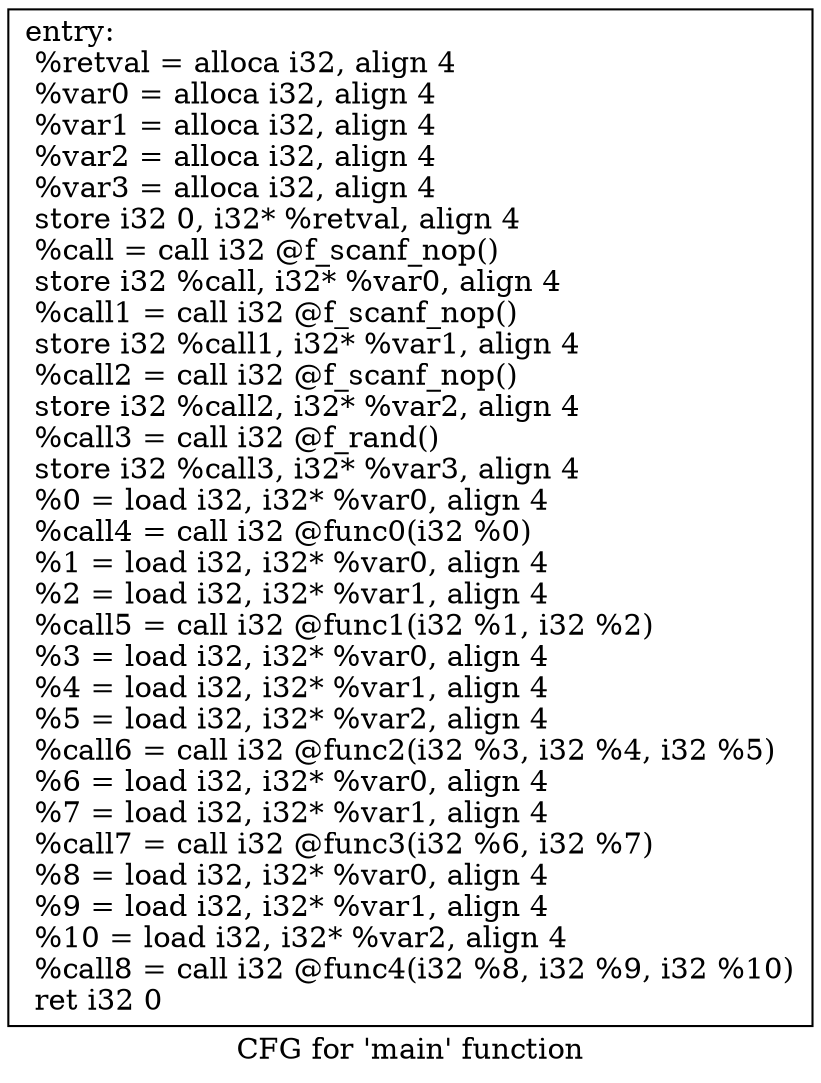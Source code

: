 digraph "CFG for 'main' function" {
	label="CFG for 'main' function";

	Node0x559998523b30 [shape=record,label="{entry:\l  %retval = alloca i32, align 4\l  %var0 = alloca i32, align 4\l  %var1 = alloca i32, align 4\l  %var2 = alloca i32, align 4\l  %var3 = alloca i32, align 4\l  store i32 0, i32* %retval, align 4\l  %call = call i32 @f_scanf_nop()\l  store i32 %call, i32* %var0, align 4\l  %call1 = call i32 @f_scanf_nop()\l  store i32 %call1, i32* %var1, align 4\l  %call2 = call i32 @f_scanf_nop()\l  store i32 %call2, i32* %var2, align 4\l  %call3 = call i32 @f_rand()\l  store i32 %call3, i32* %var3, align 4\l  %0 = load i32, i32* %var0, align 4\l  %call4 = call i32 @func0(i32 %0)\l  %1 = load i32, i32* %var0, align 4\l  %2 = load i32, i32* %var1, align 4\l  %call5 = call i32 @func1(i32 %1, i32 %2)\l  %3 = load i32, i32* %var0, align 4\l  %4 = load i32, i32* %var1, align 4\l  %5 = load i32, i32* %var2, align 4\l  %call6 = call i32 @func2(i32 %3, i32 %4, i32 %5)\l  %6 = load i32, i32* %var0, align 4\l  %7 = load i32, i32* %var1, align 4\l  %call7 = call i32 @func3(i32 %6, i32 %7)\l  %8 = load i32, i32* %var0, align 4\l  %9 = load i32, i32* %var1, align 4\l  %10 = load i32, i32* %var2, align 4\l  %call8 = call i32 @func4(i32 %8, i32 %9, i32 %10)\l  ret i32 0\l}"];
}
